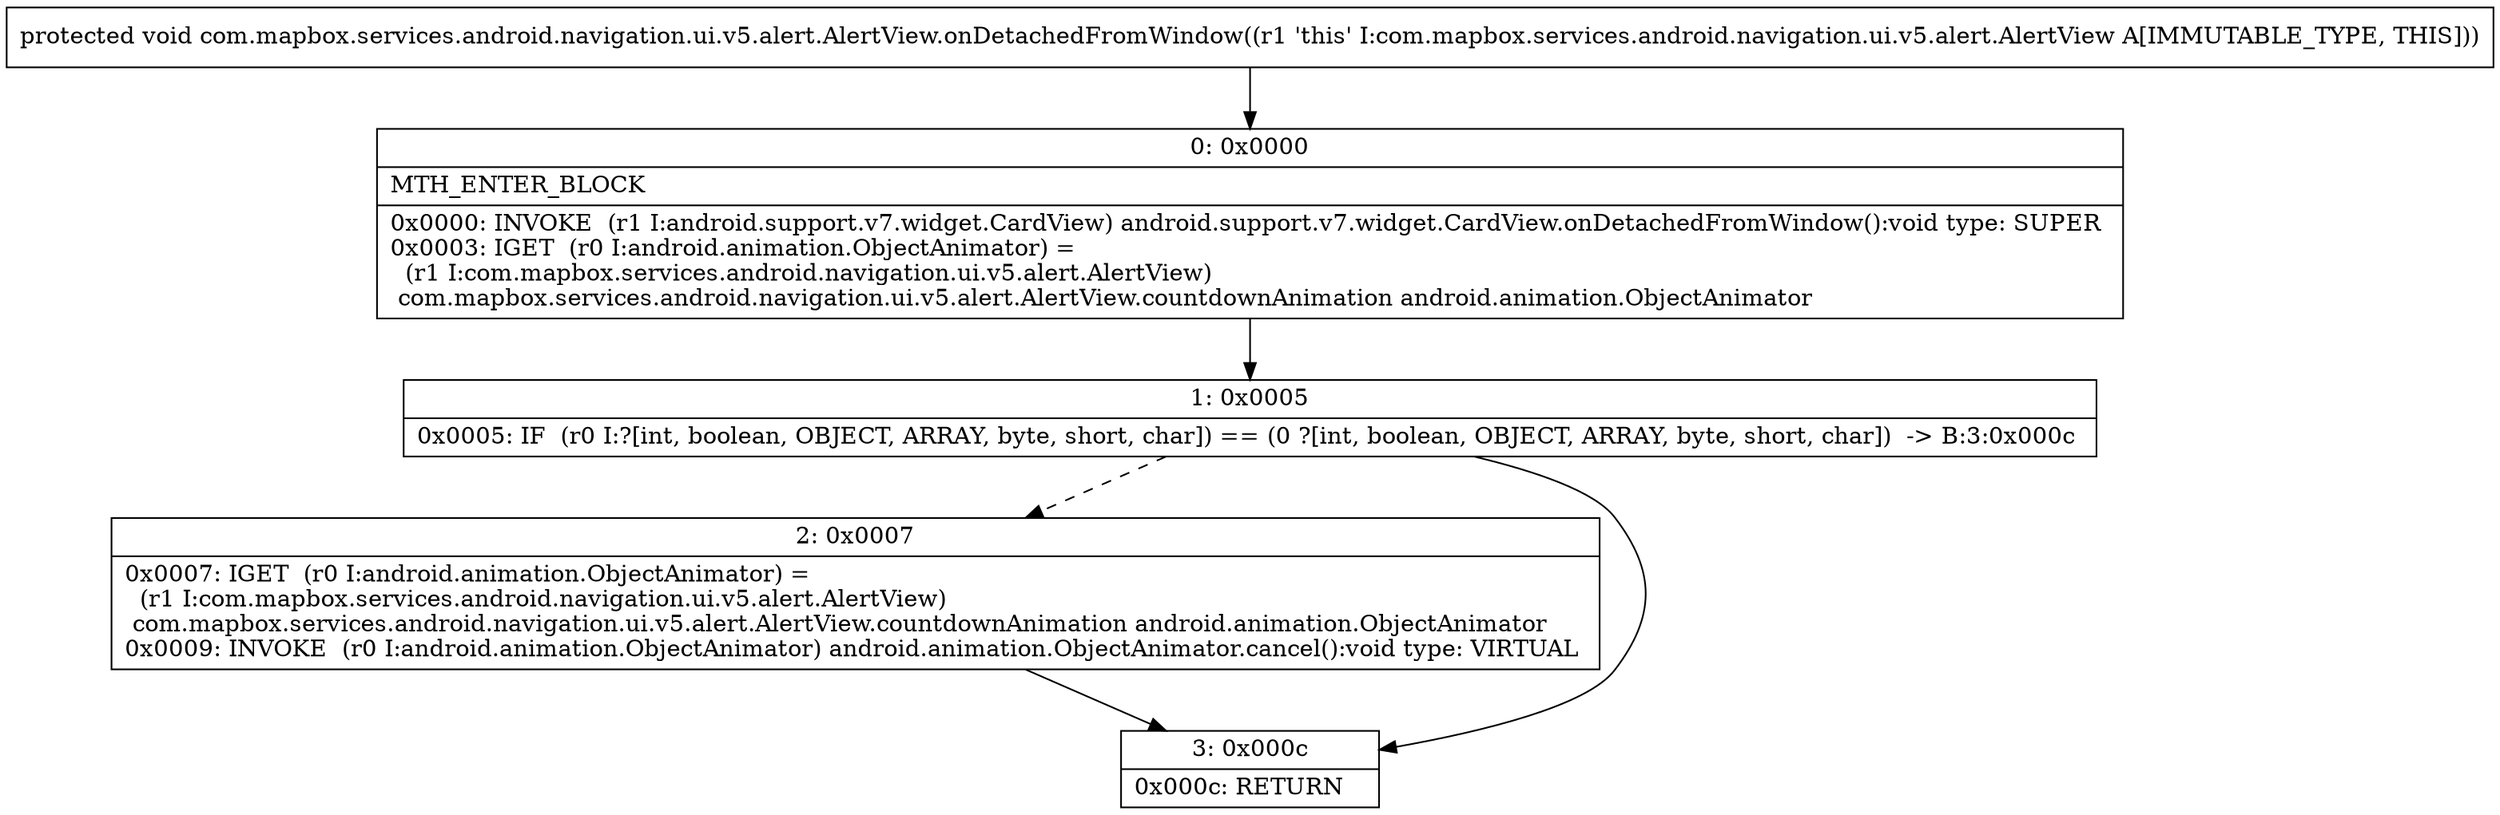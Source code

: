 digraph "CFG forcom.mapbox.services.android.navigation.ui.v5.alert.AlertView.onDetachedFromWindow()V" {
Node_0 [shape=record,label="{0\:\ 0x0000|MTH_ENTER_BLOCK\l|0x0000: INVOKE  (r1 I:android.support.v7.widget.CardView) android.support.v7.widget.CardView.onDetachedFromWindow():void type: SUPER \l0x0003: IGET  (r0 I:android.animation.ObjectAnimator) = \l  (r1 I:com.mapbox.services.android.navigation.ui.v5.alert.AlertView)\l com.mapbox.services.android.navigation.ui.v5.alert.AlertView.countdownAnimation android.animation.ObjectAnimator \l}"];
Node_1 [shape=record,label="{1\:\ 0x0005|0x0005: IF  (r0 I:?[int, boolean, OBJECT, ARRAY, byte, short, char]) == (0 ?[int, boolean, OBJECT, ARRAY, byte, short, char])  \-\> B:3:0x000c \l}"];
Node_2 [shape=record,label="{2\:\ 0x0007|0x0007: IGET  (r0 I:android.animation.ObjectAnimator) = \l  (r1 I:com.mapbox.services.android.navigation.ui.v5.alert.AlertView)\l com.mapbox.services.android.navigation.ui.v5.alert.AlertView.countdownAnimation android.animation.ObjectAnimator \l0x0009: INVOKE  (r0 I:android.animation.ObjectAnimator) android.animation.ObjectAnimator.cancel():void type: VIRTUAL \l}"];
Node_3 [shape=record,label="{3\:\ 0x000c|0x000c: RETURN   \l}"];
MethodNode[shape=record,label="{protected void com.mapbox.services.android.navigation.ui.v5.alert.AlertView.onDetachedFromWindow((r1 'this' I:com.mapbox.services.android.navigation.ui.v5.alert.AlertView A[IMMUTABLE_TYPE, THIS])) }"];
MethodNode -> Node_0;
Node_0 -> Node_1;
Node_1 -> Node_2[style=dashed];
Node_1 -> Node_3;
Node_2 -> Node_3;
}

